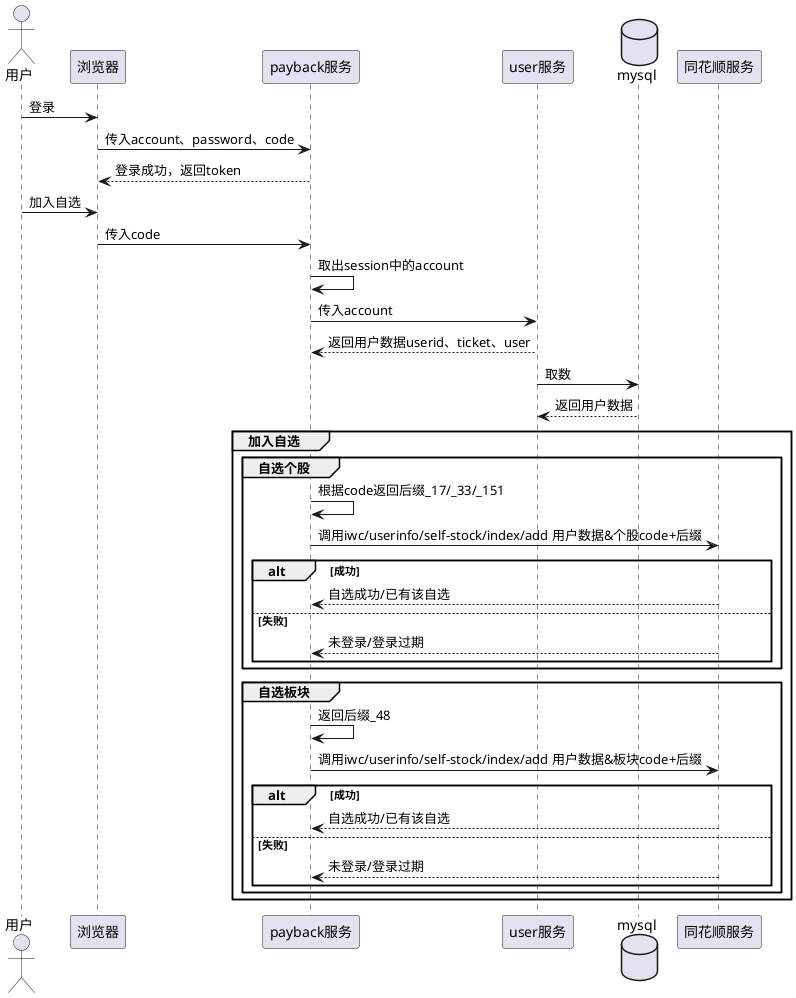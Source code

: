 @startuml 登录时序图
actor 用户
participant 浏览器
participant payback服务
participant user服务
database mysql
participant 同花顺服务

用户->浏览器: 登录

浏览器->payback服务: 传入account、password、code
payback服务-->浏览器: 登录成功，返回token

用户->浏览器: 加入自选
浏览器->payback服务: 传入code

payback服务->payback服务: 取出session中的account
payback服务->user服务: 传入account
user服务-->payback服务: 返回用户数据userid、ticket、user
user服务->mysql: 取数
mysql-->user服务: 返回用户数据

group 加入自选
  group 自选个股
    payback服务->payback服务: 根据code返回后缀_17/_33/_151
    payback服务->同花顺服务: 调用iwc/userinfo/self-stock/index/add 用户数据&个股code+后缀
    alt 成功
    同花顺服务-->payback服务: 自选成功/已有该自选
    else 失败
    同花顺服务-->payback服务: 未登录/登录过期
    end
  end
    
  group 自选板块
    payback服务->payback服务:返回后缀_48
    payback服务->同花顺服务: 调用iwc/userinfo/self-stock/index/add 用户数据&板块code+后缀
    alt 成功
    同花顺服务-->payback服务: 自选成功/已有该自选
    else 失败
    同花顺服务-->payback服务: 未登录/登录过期
    end
  end
end
@enduml